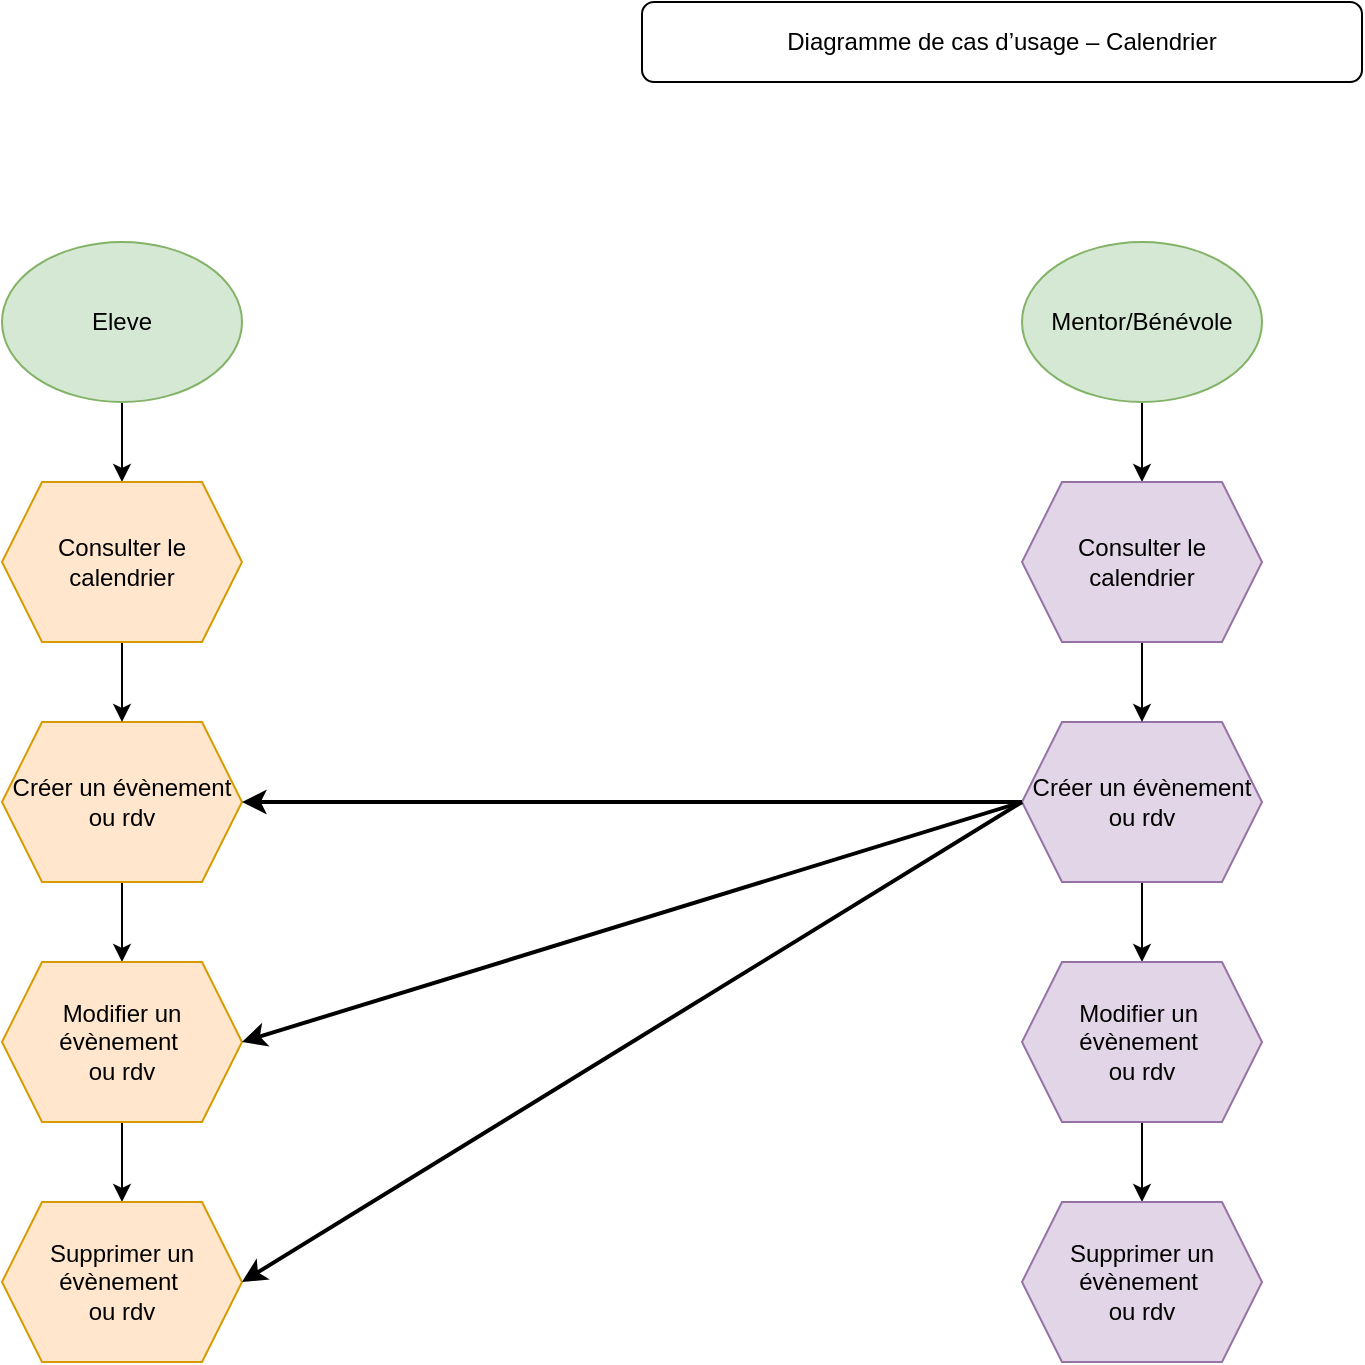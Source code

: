 <mxfile version="27.0.6">
  <diagram name="Page-1" id="TuSAUj7IL6eheAN_gJC7">
    <mxGraphModel dx="1058" dy="652" grid="1" gridSize="10" guides="1" tooltips="1" connect="1" arrows="1" fold="1" page="1" pageScale="1" pageWidth="827" pageHeight="1169" math="0" shadow="0">
      <root>
        <mxCell id="0" />
        <mxCell id="1" parent="0" />
        <mxCell id="jFK4Kdy6J2Gv00uPBgzY-4" value="" style="edgeStyle=orthogonalEdgeStyle;rounded=0;orthogonalLoop=1;jettySize=auto;html=1;" edge="1" parent="1" source="D2SJP2fWWxtvxuzkvLlc-1" target="jFK4Kdy6J2Gv00uPBgzY-1">
          <mxGeometry relative="1" as="geometry" />
        </mxCell>
        <mxCell id="D2SJP2fWWxtvxuzkvLlc-1" value="Eleve" style="ellipse;whiteSpace=wrap;html=1;fillColor=#d5e8d4;strokeColor=#82b366;" parent="1" vertex="1">
          <mxGeometry x="80" y="160" width="120" height="80" as="geometry" />
        </mxCell>
        <mxCell id="jFK4Kdy6J2Gv00uPBgzY-3" value="" style="edgeStyle=orthogonalEdgeStyle;rounded=0;orthogonalLoop=1;jettySize=auto;html=1;" edge="1" parent="1" source="D2SJP2fWWxtvxuzkvLlc-2" target="jFK4Kdy6J2Gv00uPBgzY-2">
          <mxGeometry relative="1" as="geometry" />
        </mxCell>
        <mxCell id="D2SJP2fWWxtvxuzkvLlc-2" value="Mentor/Bénévole" style="ellipse;whiteSpace=wrap;html=1;fillColor=#d5e8d4;strokeColor=#82b366;" parent="1" vertex="1">
          <mxGeometry x="590" y="160" width="120" height="80" as="geometry" />
        </mxCell>
        <mxCell id="D2SJP2fWWxtvxuzkvLlc-3" value="Diagramme de cas d’usage – Calendrier" style="rounded=1;whiteSpace=wrap;html=1;" parent="1" vertex="1">
          <mxGeometry x="400" y="40" width="360" height="40" as="geometry" />
        </mxCell>
        <mxCell id="D2SJP2fWWxtvxuzkvLlc-11" value="" style="edgeStyle=orthogonalEdgeStyle;rounded=0;orthogonalLoop=1;jettySize=auto;html=1;" parent="1" source="D2SJP2fWWxtvxuzkvLlc-4" target="D2SJP2fWWxtvxuzkvLlc-6" edge="1">
          <mxGeometry relative="1" as="geometry" />
        </mxCell>
        <mxCell id="D2SJP2fWWxtvxuzkvLlc-4" value="Créer un évènement&lt;div&gt;ou rdv&lt;/div&gt;" style="shape=hexagon;perimeter=hexagonPerimeter2;whiteSpace=wrap;html=1;fixedSize=1;fillColor=#ffe6cc;strokeColor=#d79b00;" parent="1" vertex="1">
          <mxGeometry x="80" y="400" width="120" height="80" as="geometry" />
        </mxCell>
        <mxCell id="D2SJP2fWWxtvxuzkvLlc-14" value="" style="edgeStyle=orthogonalEdgeStyle;rounded=0;orthogonalLoop=1;jettySize=auto;html=1;" parent="1" source="D2SJP2fWWxtvxuzkvLlc-5" target="D2SJP2fWWxtvxuzkvLlc-8" edge="1">
          <mxGeometry relative="1" as="geometry" />
        </mxCell>
        <mxCell id="D2SJP2fWWxtvxuzkvLlc-5" value="Créer un évènement&lt;div&gt;ou rdv&lt;/div&gt;" style="shape=hexagon;perimeter=hexagonPerimeter2;whiteSpace=wrap;html=1;fixedSize=1;fillColor=#e1d5e7;strokeColor=#9673a6;" parent="1" vertex="1">
          <mxGeometry x="590" y="400" width="120" height="80" as="geometry" />
        </mxCell>
        <mxCell id="D2SJP2fWWxtvxuzkvLlc-12" value="" style="edgeStyle=orthogonalEdgeStyle;rounded=0;orthogonalLoop=1;jettySize=auto;html=1;" parent="1" source="D2SJP2fWWxtvxuzkvLlc-6" target="D2SJP2fWWxtvxuzkvLlc-7" edge="1">
          <mxGeometry relative="1" as="geometry" />
        </mxCell>
        <mxCell id="D2SJP2fWWxtvxuzkvLlc-6" value="Modifier un évènement&amp;nbsp;&lt;div&gt;ou rdv&lt;/div&gt;" style="shape=hexagon;perimeter=hexagonPerimeter2;whiteSpace=wrap;html=1;fixedSize=1;fillColor=#ffe6cc;strokeColor=#d79b00;" parent="1" vertex="1">
          <mxGeometry x="80" y="520" width="120" height="80" as="geometry" />
        </mxCell>
        <mxCell id="D2SJP2fWWxtvxuzkvLlc-7" value="Supprimer un&lt;div&gt;évènement&amp;nbsp;&lt;/div&gt;&lt;div&gt;ou rdv&lt;/div&gt;" style="shape=hexagon;perimeter=hexagonPerimeter2;whiteSpace=wrap;html=1;fixedSize=1;fillColor=#ffe6cc;strokeColor=#d79b00;" parent="1" vertex="1">
          <mxGeometry x="80" y="640" width="120" height="80" as="geometry" />
        </mxCell>
        <mxCell id="D2SJP2fWWxtvxuzkvLlc-15" value="" style="edgeStyle=orthogonalEdgeStyle;rounded=0;orthogonalLoop=1;jettySize=auto;html=1;" parent="1" source="D2SJP2fWWxtvxuzkvLlc-8" target="D2SJP2fWWxtvxuzkvLlc-9" edge="1">
          <mxGeometry relative="1" as="geometry" />
        </mxCell>
        <mxCell id="D2SJP2fWWxtvxuzkvLlc-8" value="Modifier un&amp;nbsp;&lt;div&gt;évènement&amp;nbsp;&lt;/div&gt;&lt;div&gt;ou rdv&lt;/div&gt;" style="shape=hexagon;perimeter=hexagonPerimeter2;whiteSpace=wrap;html=1;fixedSize=1;fillColor=#e1d5e7;strokeColor=#9673a6;" parent="1" vertex="1">
          <mxGeometry x="590" y="520" width="120" height="80" as="geometry" />
        </mxCell>
        <mxCell id="D2SJP2fWWxtvxuzkvLlc-9" value="Supprimer un&lt;div&gt;évènement&amp;nbsp;&lt;/div&gt;&lt;div&gt;ou rdv&lt;/div&gt;" style="shape=hexagon;perimeter=hexagonPerimeter2;whiteSpace=wrap;html=1;fixedSize=1;fillColor=#e1d5e7;strokeColor=#9673a6;" parent="1" vertex="1">
          <mxGeometry x="590" y="640" width="120" height="80" as="geometry" />
        </mxCell>
        <mxCell id="3WylJaUTX5iYfKnaO5_b-1" value="" style="endArrow=classic;html=1;rounded=0;exitX=0;exitY=0.5;exitDx=0;exitDy=0;entryX=1;entryY=0.5;entryDx=0;entryDy=0;strokeWidth=2;" parent="1" source="D2SJP2fWWxtvxuzkvLlc-5" target="D2SJP2fWWxtvxuzkvLlc-4" edge="1">
          <mxGeometry width="50" height="50" relative="1" as="geometry">
            <mxPoint x="390" y="460" as="sourcePoint" />
            <mxPoint x="440" y="410" as="targetPoint" />
          </mxGeometry>
        </mxCell>
        <mxCell id="3WylJaUTX5iYfKnaO5_b-2" value="" style="endArrow=classic;html=1;rounded=0;exitX=0;exitY=0.5;exitDx=0;exitDy=0;entryX=1;entryY=0.5;entryDx=0;entryDy=0;strokeWidth=2;" parent="1" source="D2SJP2fWWxtvxuzkvLlc-5" target="D2SJP2fWWxtvxuzkvLlc-6" edge="1">
          <mxGeometry width="50" height="50" relative="1" as="geometry">
            <mxPoint x="390" y="460" as="sourcePoint" />
            <mxPoint x="440" y="410" as="targetPoint" />
          </mxGeometry>
        </mxCell>
        <mxCell id="3WylJaUTX5iYfKnaO5_b-3" value="" style="endArrow=classic;html=1;rounded=0;exitX=0;exitY=0.5;exitDx=0;exitDy=0;entryX=1;entryY=0.5;entryDx=0;entryDy=0;strokeWidth=2;" parent="1" source="D2SJP2fWWxtvxuzkvLlc-5" target="D2SJP2fWWxtvxuzkvLlc-7" edge="1">
          <mxGeometry width="50" height="50" relative="1" as="geometry">
            <mxPoint x="390" y="460" as="sourcePoint" />
            <mxPoint x="440" y="410" as="targetPoint" />
          </mxGeometry>
        </mxCell>
        <mxCell id="jFK4Kdy6J2Gv00uPBgzY-5" value="" style="edgeStyle=orthogonalEdgeStyle;rounded=0;orthogonalLoop=1;jettySize=auto;html=1;" edge="1" parent="1" source="jFK4Kdy6J2Gv00uPBgzY-1" target="D2SJP2fWWxtvxuzkvLlc-4">
          <mxGeometry relative="1" as="geometry" />
        </mxCell>
        <mxCell id="jFK4Kdy6J2Gv00uPBgzY-1" value="Consulter le calendrier" style="shape=hexagon;perimeter=hexagonPerimeter2;whiteSpace=wrap;html=1;fixedSize=1;fillColor=#ffe6cc;strokeColor=#d79b00;" vertex="1" parent="1">
          <mxGeometry x="80" y="280" width="120" height="80" as="geometry" />
        </mxCell>
        <mxCell id="jFK4Kdy6J2Gv00uPBgzY-6" value="" style="edgeStyle=orthogonalEdgeStyle;rounded=0;orthogonalLoop=1;jettySize=auto;html=1;" edge="1" parent="1" source="jFK4Kdy6J2Gv00uPBgzY-2" target="D2SJP2fWWxtvxuzkvLlc-5">
          <mxGeometry relative="1" as="geometry" />
        </mxCell>
        <mxCell id="jFK4Kdy6J2Gv00uPBgzY-2" value="Consulter le calendrier" style="shape=hexagon;perimeter=hexagonPerimeter2;whiteSpace=wrap;html=1;fixedSize=1;fillColor=#e1d5e7;strokeColor=#9673a6;" vertex="1" parent="1">
          <mxGeometry x="590" y="280" width="120" height="80" as="geometry" />
        </mxCell>
      </root>
    </mxGraphModel>
  </diagram>
</mxfile>
